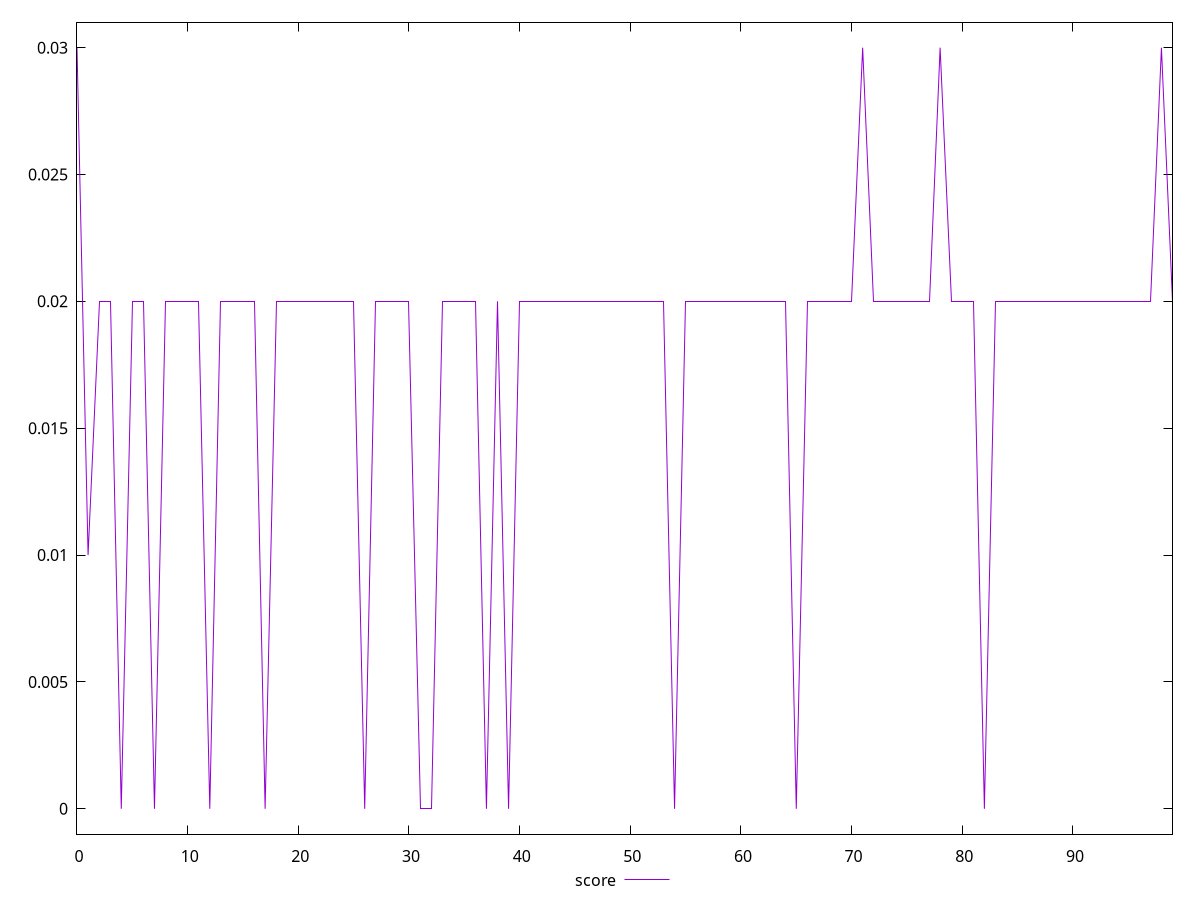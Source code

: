 reset

$score <<EOF
0 0.03
1 0.01
2 0.02
3 0.02
4 0
5 0.02
6 0.02
7 0
8 0.02
9 0.02
10 0.02
11 0.02
12 0
13 0.02
14 0.02
15 0.02
16 0.02
17 0
18 0.02
19 0.02
20 0.02
21 0.02
22 0.02
23 0.02
24 0.02
25 0.02
26 0
27 0.02
28 0.02
29 0.02
30 0.02
31 0
32 0
33 0.02
34 0.02
35 0.02
36 0.02
37 0
38 0.02
39 0
40 0.02
41 0.02
42 0.02
43 0.02
44 0.02
45 0.02
46 0.02
47 0.02
48 0.02
49 0.02
50 0.02
51 0.02
52 0.02
53 0.02
54 0
55 0.02
56 0.02
57 0.02
58 0.02
59 0.02
60 0.02
61 0.02
62 0.02
63 0.02
64 0.02
65 0
66 0.02
67 0.02
68 0.02
69 0.02
70 0.02
71 0.03
72 0.02
73 0.02
74 0.02
75 0.02
76 0.02
77 0.02
78 0.03
79 0.02
80 0.02
81 0.02
82 0
83 0.02
84 0.02
85 0.02
86 0.02
87 0.02
88 0.02
89 0.02
90 0.02
91 0.02
92 0.02
93 0.02
94 0.02
95 0.02
96 0.02
97 0.02
98 0.03
99 0.02
EOF

set key outside below
set xrange [0:99]
set yrange [-0.001:0.031]
set trange [-0.001:0.031]
set terminal svg size 640, 500 enhanced background rgb 'white'
set output "report_00013_2021-02-09T12-04-24.940Z/cumulative-layout-shift/samples/pages+cached/score/values.svg"

plot $score title "score" with line

reset
